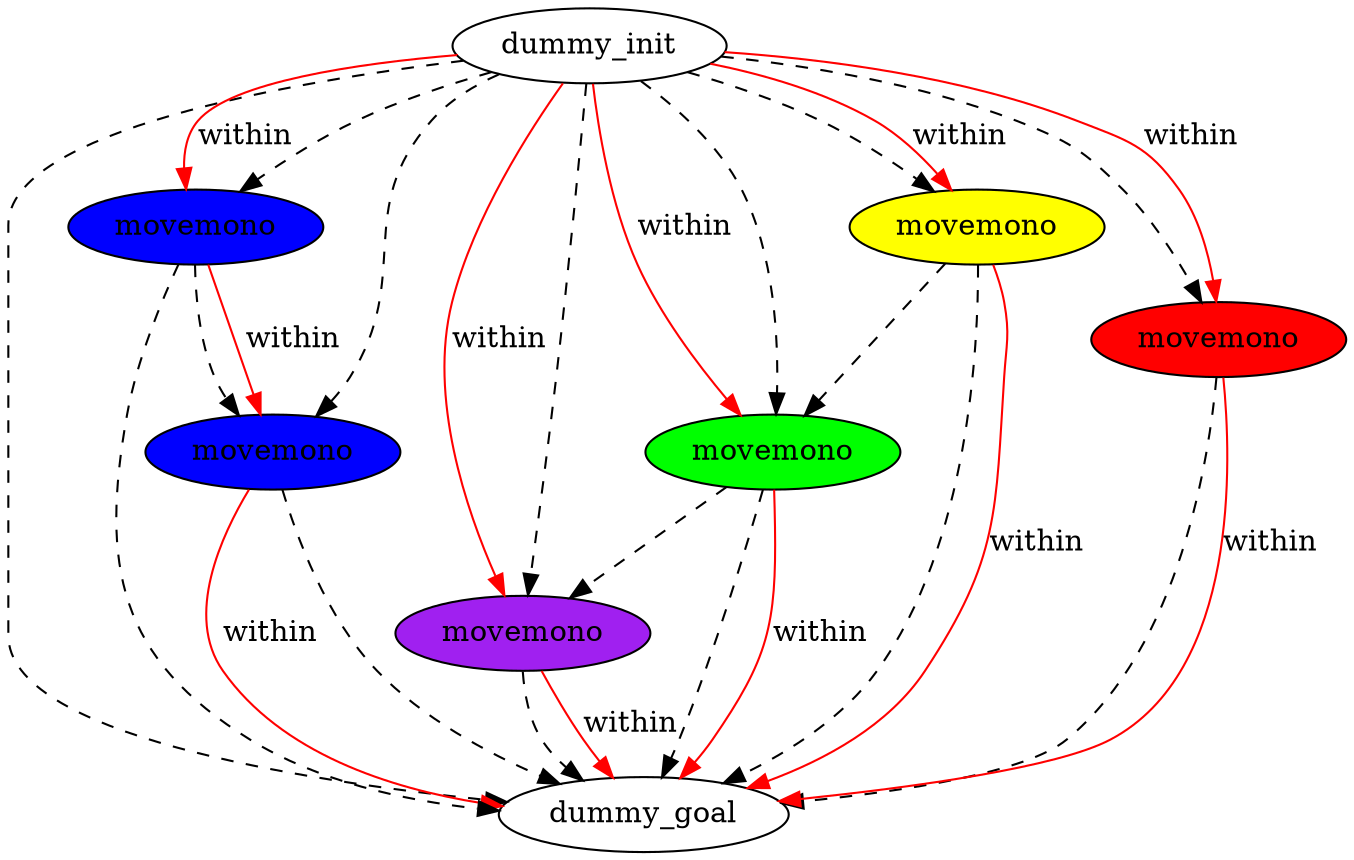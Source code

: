 digraph {
	"d685b08b-61aa-189d-0a7d-1de0fceae86b" [label=dummy_init fillcolor=white style=filled]
	"a07c68c2-1ce2-ec5b-4165-53a1e4203a34" [label=dummy_goal fillcolor=white style=filled]
	"7011a2be-ce4f-4c66-5645-b6bb59c085a8" [label=movemono fillcolor=blue style=filled]
	"220e674e-6591-d99b-5a92-9d2788676641" [label=movemono fillcolor=purple style=filled]
	"070f48c2-ba4e-832f-e582-eba2f2859a73" [label=movemono fillcolor=red style=filled]
	"4083ff8f-e10a-5f9f-6e2c-219ab50f2f5c" [label=movemono fillcolor=yellow style=filled]
	"d907ba3f-1949-ab8a-9754-81a3d6ccc7cd" [label=movemono fillcolor=green style=filled]
	"9ceeaf74-a3f2-a3db-9236-948e34ecb64f" [label=movemono fillcolor=blue style=filled]
	"070f48c2-ba4e-832f-e582-eba2f2859a73" -> "a07c68c2-1ce2-ec5b-4165-53a1e4203a34" [color=black style=dashed]
	"9ceeaf74-a3f2-a3db-9236-948e34ecb64f" -> "a07c68c2-1ce2-ec5b-4165-53a1e4203a34" [color=black style=dashed]
	"9ceeaf74-a3f2-a3db-9236-948e34ecb64f" -> "7011a2be-ce4f-4c66-5645-b6bb59c085a8" [color=black style=dashed]
	"d685b08b-61aa-189d-0a7d-1de0fceae86b" -> "7011a2be-ce4f-4c66-5645-b6bb59c085a8" [color=black style=dashed]
	"d907ba3f-1949-ab8a-9754-81a3d6ccc7cd" -> "a07c68c2-1ce2-ec5b-4165-53a1e4203a34" [color=black style=dashed]
	"7011a2be-ce4f-4c66-5645-b6bb59c085a8" -> "a07c68c2-1ce2-ec5b-4165-53a1e4203a34" [color=black style=dashed]
	"d685b08b-61aa-189d-0a7d-1de0fceae86b" -> "220e674e-6591-d99b-5a92-9d2788676641" [color=black style=dashed]
	"d685b08b-61aa-189d-0a7d-1de0fceae86b" -> "4083ff8f-e10a-5f9f-6e2c-219ab50f2f5c" [color=black style=dashed]
	"4083ff8f-e10a-5f9f-6e2c-219ab50f2f5c" -> "a07c68c2-1ce2-ec5b-4165-53a1e4203a34" [color=black style=dashed]
	"4083ff8f-e10a-5f9f-6e2c-219ab50f2f5c" -> "d907ba3f-1949-ab8a-9754-81a3d6ccc7cd" [color=black style=dashed]
	"d907ba3f-1949-ab8a-9754-81a3d6ccc7cd" -> "220e674e-6591-d99b-5a92-9d2788676641" [color=black style=dashed]
	"220e674e-6591-d99b-5a92-9d2788676641" -> "a07c68c2-1ce2-ec5b-4165-53a1e4203a34" [color=black style=dashed]
	"d685b08b-61aa-189d-0a7d-1de0fceae86b" -> "d907ba3f-1949-ab8a-9754-81a3d6ccc7cd" [color=black style=dashed]
	"d685b08b-61aa-189d-0a7d-1de0fceae86b" -> "a07c68c2-1ce2-ec5b-4165-53a1e4203a34" [color=black style=dashed]
	"d685b08b-61aa-189d-0a7d-1de0fceae86b" -> "070f48c2-ba4e-832f-e582-eba2f2859a73" [color=black style=dashed]
	"d685b08b-61aa-189d-0a7d-1de0fceae86b" -> "9ceeaf74-a3f2-a3db-9236-948e34ecb64f" [color=black style=dashed]
	"d685b08b-61aa-189d-0a7d-1de0fceae86b" -> "9ceeaf74-a3f2-a3db-9236-948e34ecb64f" [label=within color=red]
	"9ceeaf74-a3f2-a3db-9236-948e34ecb64f" -> "7011a2be-ce4f-4c66-5645-b6bb59c085a8" [label=within color=red]
	"220e674e-6591-d99b-5a92-9d2788676641" -> "a07c68c2-1ce2-ec5b-4165-53a1e4203a34" [label=within color=red]
	"7011a2be-ce4f-4c66-5645-b6bb59c085a8" -> "a07c68c2-1ce2-ec5b-4165-53a1e4203a34" [label=within color=red]
	"070f48c2-ba4e-832f-e582-eba2f2859a73" -> "a07c68c2-1ce2-ec5b-4165-53a1e4203a34" [label=within color=red]
	"d685b08b-61aa-189d-0a7d-1de0fceae86b" -> "4083ff8f-e10a-5f9f-6e2c-219ab50f2f5c" [label=within color=red]
	"d685b08b-61aa-189d-0a7d-1de0fceae86b" -> "070f48c2-ba4e-832f-e582-eba2f2859a73" [label=within color=red]
	"d907ba3f-1949-ab8a-9754-81a3d6ccc7cd" -> "a07c68c2-1ce2-ec5b-4165-53a1e4203a34" [label=within color=red]
	"d685b08b-61aa-189d-0a7d-1de0fceae86b" -> "220e674e-6591-d99b-5a92-9d2788676641" [label=within color=red]
	"4083ff8f-e10a-5f9f-6e2c-219ab50f2f5c" -> "a07c68c2-1ce2-ec5b-4165-53a1e4203a34" [label=within color=red]
	"d685b08b-61aa-189d-0a7d-1de0fceae86b" -> "d907ba3f-1949-ab8a-9754-81a3d6ccc7cd" [label=within color=red]
}
